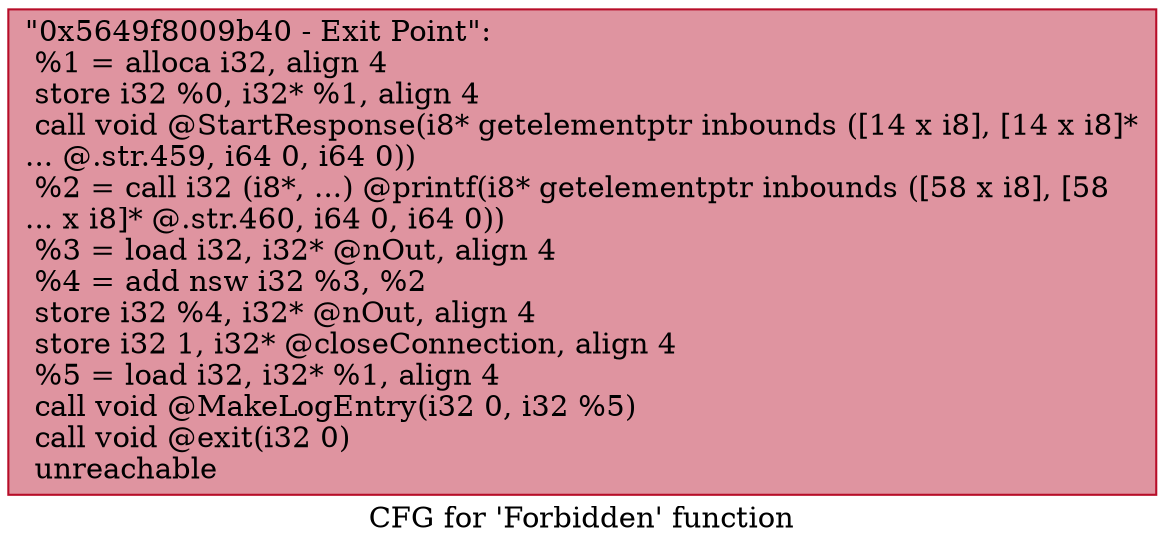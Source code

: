digraph "CFG for 'Forbidden' function" {
	label="CFG for 'Forbidden' function";

	Node0x5649f8009b40 [shape=record,color="#b70d28ff", style=filled, fillcolor="#b70d2870",label="{\"0x5649f8009b40 - Exit Point\":\l  %1 = alloca i32, align 4\l  store i32 %0, i32* %1, align 4\l  call void @StartResponse(i8* getelementptr inbounds ([14 x i8], [14 x i8]*\l... @.str.459, i64 0, i64 0))\l  %2 = call i32 (i8*, ...) @printf(i8* getelementptr inbounds ([58 x i8], [58\l... x i8]* @.str.460, i64 0, i64 0))\l  %3 = load i32, i32* @nOut, align 4\l  %4 = add nsw i32 %3, %2\l  store i32 %4, i32* @nOut, align 4\l  store i32 1, i32* @closeConnection, align 4\l  %5 = load i32, i32* %1, align 4\l  call void @MakeLogEntry(i32 0, i32 %5)\l  call void @exit(i32 0)\l  unreachable\l}"];
}
